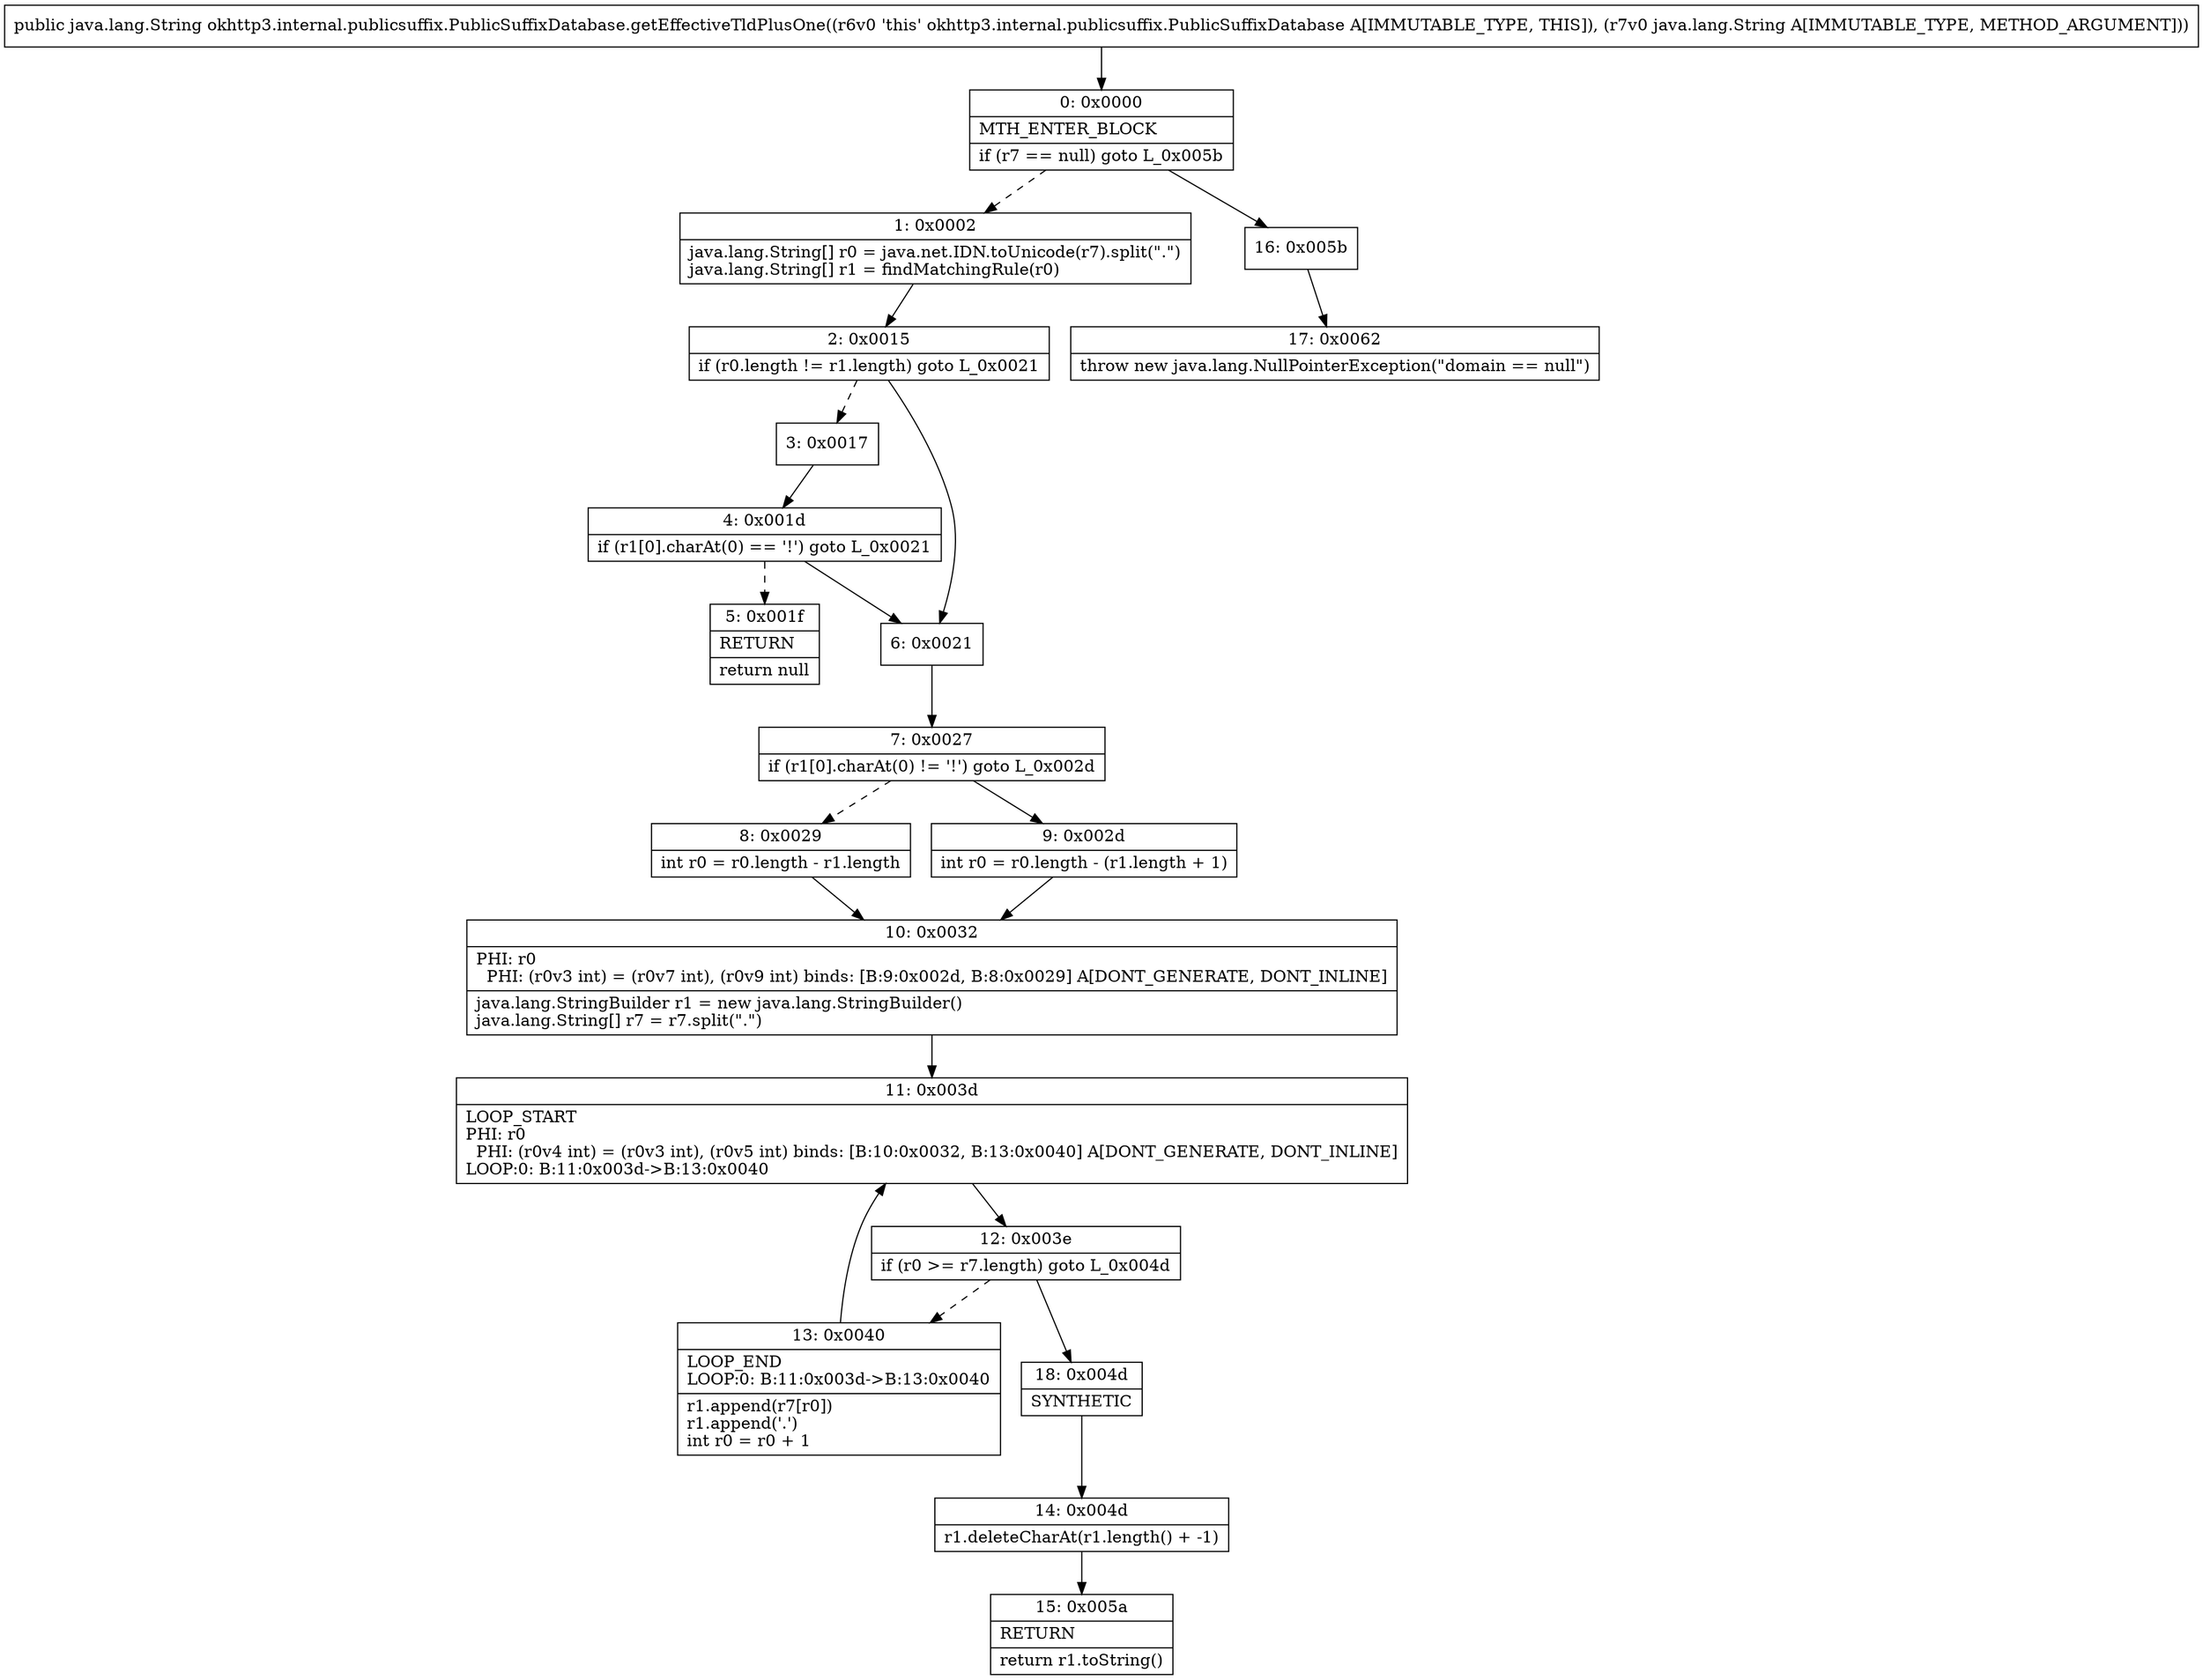 digraph "CFG forokhttp3.internal.publicsuffix.PublicSuffixDatabase.getEffectiveTldPlusOne(Ljava\/lang\/String;)Ljava\/lang\/String;" {
Node_0 [shape=record,label="{0\:\ 0x0000|MTH_ENTER_BLOCK\l|if (r7 == null) goto L_0x005b\l}"];
Node_1 [shape=record,label="{1\:\ 0x0002|java.lang.String[] r0 = java.net.IDN.toUnicode(r7).split(\".\")\ljava.lang.String[] r1 = findMatchingRule(r0)\l}"];
Node_2 [shape=record,label="{2\:\ 0x0015|if (r0.length != r1.length) goto L_0x0021\l}"];
Node_3 [shape=record,label="{3\:\ 0x0017}"];
Node_4 [shape=record,label="{4\:\ 0x001d|if (r1[0].charAt(0) == '!') goto L_0x0021\l}"];
Node_5 [shape=record,label="{5\:\ 0x001f|RETURN\l|return null\l}"];
Node_6 [shape=record,label="{6\:\ 0x0021}"];
Node_7 [shape=record,label="{7\:\ 0x0027|if (r1[0].charAt(0) != '!') goto L_0x002d\l}"];
Node_8 [shape=record,label="{8\:\ 0x0029|int r0 = r0.length \- r1.length\l}"];
Node_9 [shape=record,label="{9\:\ 0x002d|int r0 = r0.length \- (r1.length + 1)\l}"];
Node_10 [shape=record,label="{10\:\ 0x0032|PHI: r0 \l  PHI: (r0v3 int) = (r0v7 int), (r0v9 int) binds: [B:9:0x002d, B:8:0x0029] A[DONT_GENERATE, DONT_INLINE]\l|java.lang.StringBuilder r1 = new java.lang.StringBuilder()\ljava.lang.String[] r7 = r7.split(\".\")\l}"];
Node_11 [shape=record,label="{11\:\ 0x003d|LOOP_START\lPHI: r0 \l  PHI: (r0v4 int) = (r0v3 int), (r0v5 int) binds: [B:10:0x0032, B:13:0x0040] A[DONT_GENERATE, DONT_INLINE]\lLOOP:0: B:11:0x003d\-\>B:13:0x0040\l}"];
Node_12 [shape=record,label="{12\:\ 0x003e|if (r0 \>= r7.length) goto L_0x004d\l}"];
Node_13 [shape=record,label="{13\:\ 0x0040|LOOP_END\lLOOP:0: B:11:0x003d\-\>B:13:0x0040\l|r1.append(r7[r0])\lr1.append('.')\lint r0 = r0 + 1\l}"];
Node_14 [shape=record,label="{14\:\ 0x004d|r1.deleteCharAt(r1.length() + \-1)\l}"];
Node_15 [shape=record,label="{15\:\ 0x005a|RETURN\l|return r1.toString()\l}"];
Node_16 [shape=record,label="{16\:\ 0x005b}"];
Node_17 [shape=record,label="{17\:\ 0x0062|throw new java.lang.NullPointerException(\"domain == null\")\l}"];
Node_18 [shape=record,label="{18\:\ 0x004d|SYNTHETIC\l}"];
MethodNode[shape=record,label="{public java.lang.String okhttp3.internal.publicsuffix.PublicSuffixDatabase.getEffectiveTldPlusOne((r6v0 'this' okhttp3.internal.publicsuffix.PublicSuffixDatabase A[IMMUTABLE_TYPE, THIS]), (r7v0 java.lang.String A[IMMUTABLE_TYPE, METHOD_ARGUMENT])) }"];
MethodNode -> Node_0;
Node_0 -> Node_1[style=dashed];
Node_0 -> Node_16;
Node_1 -> Node_2;
Node_2 -> Node_3[style=dashed];
Node_2 -> Node_6;
Node_3 -> Node_4;
Node_4 -> Node_5[style=dashed];
Node_4 -> Node_6;
Node_6 -> Node_7;
Node_7 -> Node_8[style=dashed];
Node_7 -> Node_9;
Node_8 -> Node_10;
Node_9 -> Node_10;
Node_10 -> Node_11;
Node_11 -> Node_12;
Node_12 -> Node_13[style=dashed];
Node_12 -> Node_18;
Node_13 -> Node_11;
Node_14 -> Node_15;
Node_16 -> Node_17;
Node_18 -> Node_14;
}


